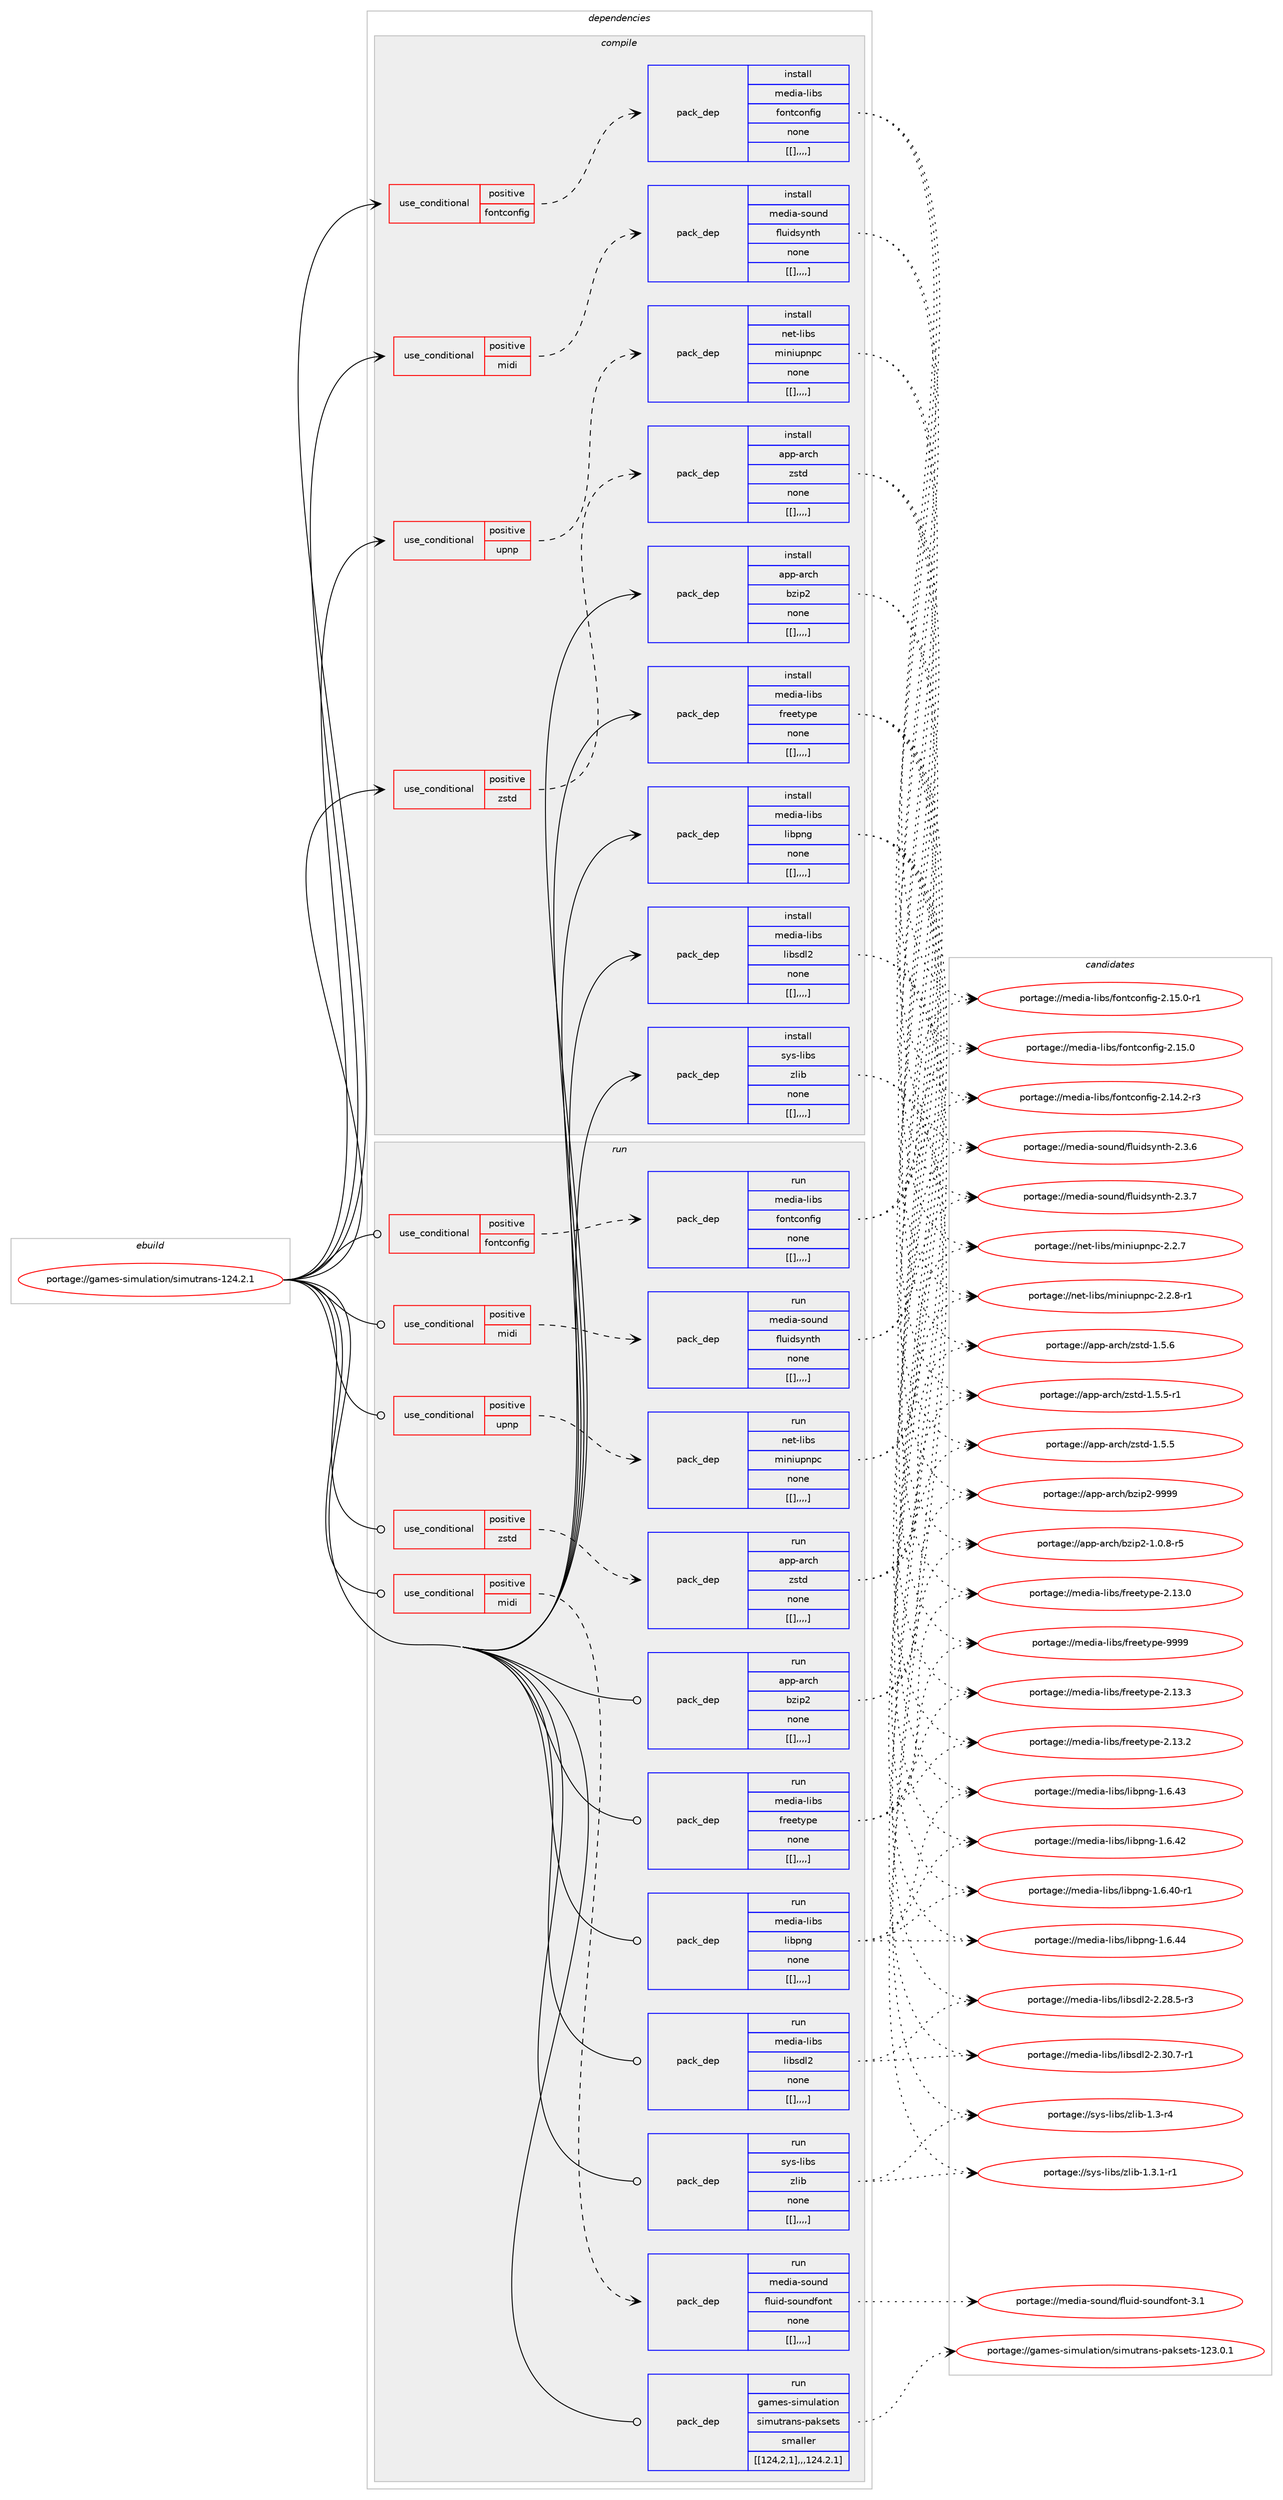 digraph prolog {

# *************
# Graph options
# *************

newrank=true;
concentrate=true;
compound=true;
graph [rankdir=LR,fontname=Helvetica,fontsize=10,ranksep=1.5];#, ranksep=2.5, nodesep=0.2];
edge  [arrowhead=vee];
node  [fontname=Helvetica,fontsize=10];

# **********
# The ebuild
# **********

subgraph cluster_leftcol {
color=gray;
label=<<i>ebuild</i>>;
id [label="portage://games-simulation/simutrans-124.2.1", color=red, width=4, href="../games-simulation/simutrans-124.2.1.svg"];
}

# ****************
# The dependencies
# ****************

subgraph cluster_midcol {
color=gray;
label=<<i>dependencies</i>>;
subgraph cluster_compile {
fillcolor="#eeeeee";
style=filled;
label=<<i>compile</i>>;
subgraph cond69311 {
dependency245577 [label=<<TABLE BORDER="0" CELLBORDER="1" CELLSPACING="0" CELLPADDING="4"><TR><TD ROWSPAN="3" CELLPADDING="10">use_conditional</TD></TR><TR><TD>positive</TD></TR><TR><TD>fontconfig</TD></TR></TABLE>>, shape=none, color=red];
subgraph pack174649 {
dependency245594 [label=<<TABLE BORDER="0" CELLBORDER="1" CELLSPACING="0" CELLPADDING="4" WIDTH="220"><TR><TD ROWSPAN="6" CELLPADDING="30">pack_dep</TD></TR><TR><TD WIDTH="110">install</TD></TR><TR><TD>media-libs</TD></TR><TR><TD>fontconfig</TD></TR><TR><TD>none</TD></TR><TR><TD>[[],,,,]</TD></TR></TABLE>>, shape=none, color=blue];
}
dependency245577:e -> dependency245594:w [weight=20,style="dashed",arrowhead="vee"];
}
id:e -> dependency245577:w [weight=20,style="solid",arrowhead="vee"];
subgraph cond69337 {
dependency245613 [label=<<TABLE BORDER="0" CELLBORDER="1" CELLSPACING="0" CELLPADDING="4"><TR><TD ROWSPAN="3" CELLPADDING="10">use_conditional</TD></TR><TR><TD>positive</TD></TR><TR><TD>midi</TD></TR></TABLE>>, shape=none, color=red];
subgraph pack174663 {
dependency245618 [label=<<TABLE BORDER="0" CELLBORDER="1" CELLSPACING="0" CELLPADDING="4" WIDTH="220"><TR><TD ROWSPAN="6" CELLPADDING="30">pack_dep</TD></TR><TR><TD WIDTH="110">install</TD></TR><TR><TD>media-sound</TD></TR><TR><TD>fluidsynth</TD></TR><TR><TD>none</TD></TR><TR><TD>[[],,,,]</TD></TR></TABLE>>, shape=none, color=blue];
}
dependency245613:e -> dependency245618:w [weight=20,style="dashed",arrowhead="vee"];
}
id:e -> dependency245613:w [weight=20,style="solid",arrowhead="vee"];
subgraph cond69344 {
dependency245636 [label=<<TABLE BORDER="0" CELLBORDER="1" CELLSPACING="0" CELLPADDING="4"><TR><TD ROWSPAN="3" CELLPADDING="10">use_conditional</TD></TR><TR><TD>positive</TD></TR><TR><TD>upnp</TD></TR></TABLE>>, shape=none, color=red];
subgraph pack174700 {
dependency245674 [label=<<TABLE BORDER="0" CELLBORDER="1" CELLSPACING="0" CELLPADDING="4" WIDTH="220"><TR><TD ROWSPAN="6" CELLPADDING="30">pack_dep</TD></TR><TR><TD WIDTH="110">install</TD></TR><TR><TD>net-libs</TD></TR><TR><TD>miniupnpc</TD></TR><TR><TD>none</TD></TR><TR><TD>[[],,,,]</TD></TR></TABLE>>, shape=none, color=blue];
}
dependency245636:e -> dependency245674:w [weight=20,style="dashed",arrowhead="vee"];
}
id:e -> dependency245636:w [weight=20,style="solid",arrowhead="vee"];
subgraph cond69363 {
dependency245708 [label=<<TABLE BORDER="0" CELLBORDER="1" CELLSPACING="0" CELLPADDING="4"><TR><TD ROWSPAN="3" CELLPADDING="10">use_conditional</TD></TR><TR><TD>positive</TD></TR><TR><TD>zstd</TD></TR></TABLE>>, shape=none, color=red];
subgraph pack174750 {
dependency245727 [label=<<TABLE BORDER="0" CELLBORDER="1" CELLSPACING="0" CELLPADDING="4" WIDTH="220"><TR><TD ROWSPAN="6" CELLPADDING="30">pack_dep</TD></TR><TR><TD WIDTH="110">install</TD></TR><TR><TD>app-arch</TD></TR><TR><TD>zstd</TD></TR><TR><TD>none</TD></TR><TR><TD>[[],,,,]</TD></TR></TABLE>>, shape=none, color=blue];
}
dependency245708:e -> dependency245727:w [weight=20,style="dashed",arrowhead="vee"];
}
id:e -> dependency245708:w [weight=20,style="solid",arrowhead="vee"];
subgraph pack174765 {
dependency245748 [label=<<TABLE BORDER="0" CELLBORDER="1" CELLSPACING="0" CELLPADDING="4" WIDTH="220"><TR><TD ROWSPAN="6" CELLPADDING="30">pack_dep</TD></TR><TR><TD WIDTH="110">install</TD></TR><TR><TD>app-arch</TD></TR><TR><TD>bzip2</TD></TR><TR><TD>none</TD></TR><TR><TD>[[],,,,]</TD></TR></TABLE>>, shape=none, color=blue];
}
id:e -> dependency245748:w [weight=20,style="solid",arrowhead="vee"];
subgraph pack174769 {
dependency245769 [label=<<TABLE BORDER="0" CELLBORDER="1" CELLSPACING="0" CELLPADDING="4" WIDTH="220"><TR><TD ROWSPAN="6" CELLPADDING="30">pack_dep</TD></TR><TR><TD WIDTH="110">install</TD></TR><TR><TD>media-libs</TD></TR><TR><TD>freetype</TD></TR><TR><TD>none</TD></TR><TR><TD>[[],,,,]</TD></TR></TABLE>>, shape=none, color=blue];
}
id:e -> dependency245769:w [weight=20,style="solid",arrowhead="vee"];
subgraph pack174803 {
dependency245793 [label=<<TABLE BORDER="0" CELLBORDER="1" CELLSPACING="0" CELLPADDING="4" WIDTH="220"><TR><TD ROWSPAN="6" CELLPADDING="30">pack_dep</TD></TR><TR><TD WIDTH="110">install</TD></TR><TR><TD>media-libs</TD></TR><TR><TD>libpng</TD></TR><TR><TD>none</TD></TR><TR><TD>[[],,,,]</TD></TR></TABLE>>, shape=none, color=blue];
}
id:e -> dependency245793:w [weight=20,style="solid",arrowhead="vee"];
subgraph pack174804 {
dependency245817 [label=<<TABLE BORDER="0" CELLBORDER="1" CELLSPACING="0" CELLPADDING="4" WIDTH="220"><TR><TD ROWSPAN="6" CELLPADDING="30">pack_dep</TD></TR><TR><TD WIDTH="110">install</TD></TR><TR><TD>media-libs</TD></TR><TR><TD>libsdl2</TD></TR><TR><TD>none</TD></TR><TR><TD>[[],,,,]</TD></TR></TABLE>>, shape=none, color=blue];
}
id:e -> dependency245817:w [weight=20,style="solid",arrowhead="vee"];
subgraph pack174835 {
dependency245903 [label=<<TABLE BORDER="0" CELLBORDER="1" CELLSPACING="0" CELLPADDING="4" WIDTH="220"><TR><TD ROWSPAN="6" CELLPADDING="30">pack_dep</TD></TR><TR><TD WIDTH="110">install</TD></TR><TR><TD>sys-libs</TD></TR><TR><TD>zlib</TD></TR><TR><TD>none</TD></TR><TR><TD>[[],,,,]</TD></TR></TABLE>>, shape=none, color=blue];
}
id:e -> dependency245903:w [weight=20,style="solid",arrowhead="vee"];
}
subgraph cluster_compileandrun {
fillcolor="#eeeeee";
style=filled;
label=<<i>compile and run</i>>;
}
subgraph cluster_run {
fillcolor="#eeeeee";
style=filled;
label=<<i>run</i>>;
subgraph cond69416 {
dependency245998 [label=<<TABLE BORDER="0" CELLBORDER="1" CELLSPACING="0" CELLPADDING="4"><TR><TD ROWSPAN="3" CELLPADDING="10">use_conditional</TD></TR><TR><TD>positive</TD></TR><TR><TD>fontconfig</TD></TR></TABLE>>, shape=none, color=red];
subgraph pack174976 {
dependency246029 [label=<<TABLE BORDER="0" CELLBORDER="1" CELLSPACING="0" CELLPADDING="4" WIDTH="220"><TR><TD ROWSPAN="6" CELLPADDING="30">pack_dep</TD></TR><TR><TD WIDTH="110">run</TD></TR><TR><TD>media-libs</TD></TR><TR><TD>fontconfig</TD></TR><TR><TD>none</TD></TR><TR><TD>[[],,,,]</TD></TR></TABLE>>, shape=none, color=blue];
}
dependency245998:e -> dependency246029:w [weight=20,style="dashed",arrowhead="vee"];
}
id:e -> dependency245998:w [weight=20,style="solid",arrowhead="odot"];
subgraph cond69439 {
dependency246070 [label=<<TABLE BORDER="0" CELLBORDER="1" CELLSPACING="0" CELLPADDING="4"><TR><TD ROWSPAN="3" CELLPADDING="10">use_conditional</TD></TR><TR><TD>positive</TD></TR><TR><TD>midi</TD></TR></TABLE>>, shape=none, color=red];
subgraph pack175050 {
dependency246137 [label=<<TABLE BORDER="0" CELLBORDER="1" CELLSPACING="0" CELLPADDING="4" WIDTH="220"><TR><TD ROWSPAN="6" CELLPADDING="30">pack_dep</TD></TR><TR><TD WIDTH="110">run</TD></TR><TR><TD>media-sound</TD></TR><TR><TD>fluid-soundfont</TD></TR><TR><TD>none</TD></TR><TR><TD>[[],,,,]</TD></TR></TABLE>>, shape=none, color=blue];
}
dependency246070:e -> dependency246137:w [weight=20,style="dashed",arrowhead="vee"];
}
id:e -> dependency246070:w [weight=20,style="solid",arrowhead="odot"];
subgraph cond69462 {
dependency246165 [label=<<TABLE BORDER="0" CELLBORDER="1" CELLSPACING="0" CELLPADDING="4"><TR><TD ROWSPAN="3" CELLPADDING="10">use_conditional</TD></TR><TR><TD>positive</TD></TR><TR><TD>midi</TD></TR></TABLE>>, shape=none, color=red];
subgraph pack175116 {
dependency246226 [label=<<TABLE BORDER="0" CELLBORDER="1" CELLSPACING="0" CELLPADDING="4" WIDTH="220"><TR><TD ROWSPAN="6" CELLPADDING="30">pack_dep</TD></TR><TR><TD WIDTH="110">run</TD></TR><TR><TD>media-sound</TD></TR><TR><TD>fluidsynth</TD></TR><TR><TD>none</TD></TR><TR><TD>[[],,,,]</TD></TR></TABLE>>, shape=none, color=blue];
}
dependency246165:e -> dependency246226:w [weight=20,style="dashed",arrowhead="vee"];
}
id:e -> dependency246165:w [weight=20,style="solid",arrowhead="odot"];
subgraph cond69485 {
dependency246298 [label=<<TABLE BORDER="0" CELLBORDER="1" CELLSPACING="0" CELLPADDING="4"><TR><TD ROWSPAN="3" CELLPADDING="10">use_conditional</TD></TR><TR><TD>positive</TD></TR><TR><TD>upnp</TD></TR></TABLE>>, shape=none, color=red];
subgraph pack175214 {
dependency246335 [label=<<TABLE BORDER="0" CELLBORDER="1" CELLSPACING="0" CELLPADDING="4" WIDTH="220"><TR><TD ROWSPAN="6" CELLPADDING="30">pack_dep</TD></TR><TR><TD WIDTH="110">run</TD></TR><TR><TD>net-libs</TD></TR><TR><TD>miniupnpc</TD></TR><TR><TD>none</TD></TR><TR><TD>[[],,,,]</TD></TR></TABLE>>, shape=none, color=blue];
}
dependency246298:e -> dependency246335:w [weight=20,style="dashed",arrowhead="vee"];
}
id:e -> dependency246298:w [weight=20,style="solid",arrowhead="odot"];
subgraph cond69491 {
dependency246343 [label=<<TABLE BORDER="0" CELLBORDER="1" CELLSPACING="0" CELLPADDING="4"><TR><TD ROWSPAN="3" CELLPADDING="10">use_conditional</TD></TR><TR><TD>positive</TD></TR><TR><TD>zstd</TD></TR></TABLE>>, shape=none, color=red];
subgraph pack175245 {
dependency246345 [label=<<TABLE BORDER="0" CELLBORDER="1" CELLSPACING="0" CELLPADDING="4" WIDTH="220"><TR><TD ROWSPAN="6" CELLPADDING="30">pack_dep</TD></TR><TR><TD WIDTH="110">run</TD></TR><TR><TD>app-arch</TD></TR><TR><TD>zstd</TD></TR><TR><TD>none</TD></TR><TR><TD>[[],,,,]</TD></TR></TABLE>>, shape=none, color=blue];
}
dependency246343:e -> dependency246345:w [weight=20,style="dashed",arrowhead="vee"];
}
id:e -> dependency246343:w [weight=20,style="solid",arrowhead="odot"];
subgraph pack175267 {
dependency246384 [label=<<TABLE BORDER="0" CELLBORDER="1" CELLSPACING="0" CELLPADDING="4" WIDTH="220"><TR><TD ROWSPAN="6" CELLPADDING="30">pack_dep</TD></TR><TR><TD WIDTH="110">run</TD></TR><TR><TD>app-arch</TD></TR><TR><TD>bzip2</TD></TR><TR><TD>none</TD></TR><TR><TD>[[],,,,]</TD></TR></TABLE>>, shape=none, color=blue];
}
id:e -> dependency246384:w [weight=20,style="solid",arrowhead="odot"];
subgraph pack175303 {
dependency246425 [label=<<TABLE BORDER="0" CELLBORDER="1" CELLSPACING="0" CELLPADDING="4" WIDTH="220"><TR><TD ROWSPAN="6" CELLPADDING="30">pack_dep</TD></TR><TR><TD WIDTH="110">run</TD></TR><TR><TD>media-libs</TD></TR><TR><TD>freetype</TD></TR><TR><TD>none</TD></TR><TR><TD>[[],,,,]</TD></TR></TABLE>>, shape=none, color=blue];
}
id:e -> dependency246425:w [weight=20,style="solid",arrowhead="odot"];
subgraph pack175319 {
dependency246428 [label=<<TABLE BORDER="0" CELLBORDER="1" CELLSPACING="0" CELLPADDING="4" WIDTH="220"><TR><TD ROWSPAN="6" CELLPADDING="30">pack_dep</TD></TR><TR><TD WIDTH="110">run</TD></TR><TR><TD>media-libs</TD></TR><TR><TD>libpng</TD></TR><TR><TD>none</TD></TR><TR><TD>[[],,,,]</TD></TR></TABLE>>, shape=none, color=blue];
}
id:e -> dependency246428:w [weight=20,style="solid",arrowhead="odot"];
subgraph pack175334 {
dependency246507 [label=<<TABLE BORDER="0" CELLBORDER="1" CELLSPACING="0" CELLPADDING="4" WIDTH="220"><TR><TD ROWSPAN="6" CELLPADDING="30">pack_dep</TD></TR><TR><TD WIDTH="110">run</TD></TR><TR><TD>media-libs</TD></TR><TR><TD>libsdl2</TD></TR><TR><TD>none</TD></TR><TR><TD>[[],,,,]</TD></TR></TABLE>>, shape=none, color=blue];
}
id:e -> dependency246507:w [weight=20,style="solid",arrowhead="odot"];
subgraph pack175394 {
dependency246544 [label=<<TABLE BORDER="0" CELLBORDER="1" CELLSPACING="0" CELLPADDING="4" WIDTH="220"><TR><TD ROWSPAN="6" CELLPADDING="30">pack_dep</TD></TR><TR><TD WIDTH="110">run</TD></TR><TR><TD>sys-libs</TD></TR><TR><TD>zlib</TD></TR><TR><TD>none</TD></TR><TR><TD>[[],,,,]</TD></TR></TABLE>>, shape=none, color=blue];
}
id:e -> dependency246544:w [weight=20,style="solid",arrowhead="odot"];
subgraph pack175406 {
dependency246546 [label=<<TABLE BORDER="0" CELLBORDER="1" CELLSPACING="0" CELLPADDING="4" WIDTH="220"><TR><TD ROWSPAN="6" CELLPADDING="30">pack_dep</TD></TR><TR><TD WIDTH="110">run</TD></TR><TR><TD>games-simulation</TD></TR><TR><TD>simutrans-paksets</TD></TR><TR><TD>smaller</TD></TR><TR><TD>[[124,2,1],,,124.2.1]</TD></TR></TABLE>>, shape=none, color=blue];
}
id:e -> dependency246546:w [weight=20,style="solid",arrowhead="odot"];
}
}

# **************
# The candidates
# **************

subgraph cluster_choices {
rank=same;
color=gray;
label=<<i>candidates</i>>;

subgraph choice174733 {
color=black;
nodesep=1;
choice1091011001059745108105981154710211111011699111110102105103455046495346484511449 [label="portage://media-libs/fontconfig-2.15.0-r1", color=red, width=4,href="../media-libs/fontconfig-2.15.0-r1.svg"];
choice109101100105974510810598115471021111101169911111010210510345504649534648 [label="portage://media-libs/fontconfig-2.15.0", color=red, width=4,href="../media-libs/fontconfig-2.15.0.svg"];
choice1091011001059745108105981154710211111011699111110102105103455046495246504511451 [label="portage://media-libs/fontconfig-2.14.2-r3", color=red, width=4,href="../media-libs/fontconfig-2.14.2-r3.svg"];
dependency245594:e -> choice1091011001059745108105981154710211111011699111110102105103455046495346484511449:w [style=dotted,weight="100"];
dependency245594:e -> choice109101100105974510810598115471021111101169911111010210510345504649534648:w [style=dotted,weight="100"];
dependency245594:e -> choice1091011001059745108105981154710211111011699111110102105103455046495246504511451:w [style=dotted,weight="100"];
}
subgraph choice174738 {
color=black;
nodesep=1;
choice109101100105974511511111711010047102108117105100115121110116104455046514655 [label="portage://media-sound/fluidsynth-2.3.7", color=red, width=4,href="../media-sound/fluidsynth-2.3.7.svg"];
choice109101100105974511511111711010047102108117105100115121110116104455046514654 [label="portage://media-sound/fluidsynth-2.3.6", color=red, width=4,href="../media-sound/fluidsynth-2.3.6.svg"];
dependency245618:e -> choice109101100105974511511111711010047102108117105100115121110116104455046514655:w [style=dotted,weight="100"];
dependency245618:e -> choice109101100105974511511111711010047102108117105100115121110116104455046514654:w [style=dotted,weight="100"];
}
subgraph choice174741 {
color=black;
nodesep=1;
choice110101116451081059811547109105110105117112110112994550465046564511449 [label="portage://net-libs/miniupnpc-2.2.8-r1", color=red, width=4,href="../net-libs/miniupnpc-2.2.8-r1.svg"];
choice11010111645108105981154710910511010511711211011299455046504655 [label="portage://net-libs/miniupnpc-2.2.7", color=red, width=4,href="../net-libs/miniupnpc-2.2.7.svg"];
dependency245674:e -> choice110101116451081059811547109105110105117112110112994550465046564511449:w [style=dotted,weight="100"];
dependency245674:e -> choice11010111645108105981154710910511010511711211011299455046504655:w [style=dotted,weight="100"];
}
subgraph choice174766 {
color=black;
nodesep=1;
choice9711211245971149910447122115116100454946534654 [label="portage://app-arch/zstd-1.5.6", color=red, width=4,href="../app-arch/zstd-1.5.6.svg"];
choice97112112459711499104471221151161004549465346534511449 [label="portage://app-arch/zstd-1.5.5-r1", color=red, width=4,href="../app-arch/zstd-1.5.5-r1.svg"];
choice9711211245971149910447122115116100454946534653 [label="portage://app-arch/zstd-1.5.5", color=red, width=4,href="../app-arch/zstd-1.5.5.svg"];
dependency245727:e -> choice9711211245971149910447122115116100454946534654:w [style=dotted,weight="100"];
dependency245727:e -> choice97112112459711499104471221151161004549465346534511449:w [style=dotted,weight="100"];
dependency245727:e -> choice9711211245971149910447122115116100454946534653:w [style=dotted,weight="100"];
}
subgraph choice174768 {
color=black;
nodesep=1;
choice971121124597114991044798122105112504557575757 [label="portage://app-arch/bzip2-9999", color=red, width=4,href="../app-arch/bzip2-9999.svg"];
choice971121124597114991044798122105112504549464846564511453 [label="portage://app-arch/bzip2-1.0.8-r5", color=red, width=4,href="../app-arch/bzip2-1.0.8-r5.svg"];
dependency245748:e -> choice971121124597114991044798122105112504557575757:w [style=dotted,weight="100"];
dependency245748:e -> choice971121124597114991044798122105112504549464846564511453:w [style=dotted,weight="100"];
}
subgraph choice174770 {
color=black;
nodesep=1;
choice109101100105974510810598115471021141011011161211121014557575757 [label="portage://media-libs/freetype-9999", color=red, width=4,href="../media-libs/freetype-9999.svg"];
choice1091011001059745108105981154710211410110111612111210145504649514651 [label="portage://media-libs/freetype-2.13.3", color=red, width=4,href="../media-libs/freetype-2.13.3.svg"];
choice1091011001059745108105981154710211410110111612111210145504649514650 [label="portage://media-libs/freetype-2.13.2", color=red, width=4,href="../media-libs/freetype-2.13.2.svg"];
choice1091011001059745108105981154710211410110111612111210145504649514648 [label="portage://media-libs/freetype-2.13.0", color=red, width=4,href="../media-libs/freetype-2.13.0.svg"];
dependency245769:e -> choice109101100105974510810598115471021141011011161211121014557575757:w [style=dotted,weight="100"];
dependency245769:e -> choice1091011001059745108105981154710211410110111612111210145504649514651:w [style=dotted,weight="100"];
dependency245769:e -> choice1091011001059745108105981154710211410110111612111210145504649514650:w [style=dotted,weight="100"];
dependency245769:e -> choice1091011001059745108105981154710211410110111612111210145504649514648:w [style=dotted,weight="100"];
}
subgraph choice174838 {
color=black;
nodesep=1;
choice109101100105974510810598115471081059811211010345494654465252 [label="portage://media-libs/libpng-1.6.44", color=red, width=4,href="../media-libs/libpng-1.6.44.svg"];
choice109101100105974510810598115471081059811211010345494654465251 [label="portage://media-libs/libpng-1.6.43", color=red, width=4,href="../media-libs/libpng-1.6.43.svg"];
choice109101100105974510810598115471081059811211010345494654465250 [label="portage://media-libs/libpng-1.6.42", color=red, width=4,href="../media-libs/libpng-1.6.42.svg"];
choice1091011001059745108105981154710810598112110103454946544652484511449 [label="portage://media-libs/libpng-1.6.40-r1", color=red, width=4,href="../media-libs/libpng-1.6.40-r1.svg"];
dependency245793:e -> choice109101100105974510810598115471081059811211010345494654465252:w [style=dotted,weight="100"];
dependency245793:e -> choice109101100105974510810598115471081059811211010345494654465251:w [style=dotted,weight="100"];
dependency245793:e -> choice109101100105974510810598115471081059811211010345494654465250:w [style=dotted,weight="100"];
dependency245793:e -> choice1091011001059745108105981154710810598112110103454946544652484511449:w [style=dotted,weight="100"];
}
subgraph choice174863 {
color=black;
nodesep=1;
choice109101100105974510810598115471081059811510010850455046514846554511449 [label="portage://media-libs/libsdl2-2.30.7-r1", color=red, width=4,href="../media-libs/libsdl2-2.30.7-r1.svg"];
choice109101100105974510810598115471081059811510010850455046505646534511451 [label="portage://media-libs/libsdl2-2.28.5-r3", color=red, width=4,href="../media-libs/libsdl2-2.28.5-r3.svg"];
dependency245817:e -> choice109101100105974510810598115471081059811510010850455046514846554511449:w [style=dotted,weight="100"];
dependency245817:e -> choice109101100105974510810598115471081059811510010850455046505646534511451:w [style=dotted,weight="100"];
}
subgraph choice174866 {
color=black;
nodesep=1;
choice115121115451081059811547122108105984549465146494511449 [label="portage://sys-libs/zlib-1.3.1-r1", color=red, width=4,href="../sys-libs/zlib-1.3.1-r1.svg"];
choice11512111545108105981154712210810598454946514511452 [label="portage://sys-libs/zlib-1.3-r4", color=red, width=4,href="../sys-libs/zlib-1.3-r4.svg"];
dependency245903:e -> choice115121115451081059811547122108105984549465146494511449:w [style=dotted,weight="100"];
dependency245903:e -> choice11512111545108105981154712210810598454946514511452:w [style=dotted,weight="100"];
}
subgraph choice174893 {
color=black;
nodesep=1;
choice1091011001059745108105981154710211111011699111110102105103455046495346484511449 [label="portage://media-libs/fontconfig-2.15.0-r1", color=red, width=4,href="../media-libs/fontconfig-2.15.0-r1.svg"];
choice109101100105974510810598115471021111101169911111010210510345504649534648 [label="portage://media-libs/fontconfig-2.15.0", color=red, width=4,href="../media-libs/fontconfig-2.15.0.svg"];
choice1091011001059745108105981154710211111011699111110102105103455046495246504511451 [label="portage://media-libs/fontconfig-2.14.2-r3", color=red, width=4,href="../media-libs/fontconfig-2.14.2-r3.svg"];
dependency246029:e -> choice1091011001059745108105981154710211111011699111110102105103455046495346484511449:w [style=dotted,weight="100"];
dependency246029:e -> choice109101100105974510810598115471021111101169911111010210510345504649534648:w [style=dotted,weight="100"];
dependency246029:e -> choice1091011001059745108105981154710211111011699111110102105103455046495246504511451:w [style=dotted,weight="100"];
}
subgraph choice174899 {
color=black;
nodesep=1;
choice1091011001059745115111117110100471021081171051004511511111711010010211111011645514649 [label="portage://media-sound/fluid-soundfont-3.1", color=red, width=4,href="../media-sound/fluid-soundfont-3.1.svg"];
dependency246137:e -> choice1091011001059745115111117110100471021081171051004511511111711010010211111011645514649:w [style=dotted,weight="100"];
}
subgraph choice174936 {
color=black;
nodesep=1;
choice109101100105974511511111711010047102108117105100115121110116104455046514655 [label="portage://media-sound/fluidsynth-2.3.7", color=red, width=4,href="../media-sound/fluidsynth-2.3.7.svg"];
choice109101100105974511511111711010047102108117105100115121110116104455046514654 [label="portage://media-sound/fluidsynth-2.3.6", color=red, width=4,href="../media-sound/fluidsynth-2.3.6.svg"];
dependency246226:e -> choice109101100105974511511111711010047102108117105100115121110116104455046514655:w [style=dotted,weight="100"];
dependency246226:e -> choice109101100105974511511111711010047102108117105100115121110116104455046514654:w [style=dotted,weight="100"];
}
subgraph choice174942 {
color=black;
nodesep=1;
choice110101116451081059811547109105110105117112110112994550465046564511449 [label="portage://net-libs/miniupnpc-2.2.8-r1", color=red, width=4,href="../net-libs/miniupnpc-2.2.8-r1.svg"];
choice11010111645108105981154710910511010511711211011299455046504655 [label="portage://net-libs/miniupnpc-2.2.7", color=red, width=4,href="../net-libs/miniupnpc-2.2.7.svg"];
dependency246335:e -> choice110101116451081059811547109105110105117112110112994550465046564511449:w [style=dotted,weight="100"];
dependency246335:e -> choice11010111645108105981154710910511010511711211011299455046504655:w [style=dotted,weight="100"];
}
subgraph choice174962 {
color=black;
nodesep=1;
choice9711211245971149910447122115116100454946534654 [label="portage://app-arch/zstd-1.5.6", color=red, width=4,href="../app-arch/zstd-1.5.6.svg"];
choice97112112459711499104471221151161004549465346534511449 [label="portage://app-arch/zstd-1.5.5-r1", color=red, width=4,href="../app-arch/zstd-1.5.5-r1.svg"];
choice9711211245971149910447122115116100454946534653 [label="portage://app-arch/zstd-1.5.5", color=red, width=4,href="../app-arch/zstd-1.5.5.svg"];
dependency246345:e -> choice9711211245971149910447122115116100454946534654:w [style=dotted,weight="100"];
dependency246345:e -> choice97112112459711499104471221151161004549465346534511449:w [style=dotted,weight="100"];
dependency246345:e -> choice9711211245971149910447122115116100454946534653:w [style=dotted,weight="100"];
}
subgraph choice174964 {
color=black;
nodesep=1;
choice971121124597114991044798122105112504557575757 [label="portage://app-arch/bzip2-9999", color=red, width=4,href="../app-arch/bzip2-9999.svg"];
choice971121124597114991044798122105112504549464846564511453 [label="portage://app-arch/bzip2-1.0.8-r5", color=red, width=4,href="../app-arch/bzip2-1.0.8-r5.svg"];
dependency246384:e -> choice971121124597114991044798122105112504557575757:w [style=dotted,weight="100"];
dependency246384:e -> choice971121124597114991044798122105112504549464846564511453:w [style=dotted,weight="100"];
}
subgraph choice175041 {
color=black;
nodesep=1;
choice109101100105974510810598115471021141011011161211121014557575757 [label="portage://media-libs/freetype-9999", color=red, width=4,href="../media-libs/freetype-9999.svg"];
choice1091011001059745108105981154710211410110111612111210145504649514651 [label="portage://media-libs/freetype-2.13.3", color=red, width=4,href="../media-libs/freetype-2.13.3.svg"];
choice1091011001059745108105981154710211410110111612111210145504649514650 [label="portage://media-libs/freetype-2.13.2", color=red, width=4,href="../media-libs/freetype-2.13.2.svg"];
choice1091011001059745108105981154710211410110111612111210145504649514648 [label="portage://media-libs/freetype-2.13.0", color=red, width=4,href="../media-libs/freetype-2.13.0.svg"];
dependency246425:e -> choice109101100105974510810598115471021141011011161211121014557575757:w [style=dotted,weight="100"];
dependency246425:e -> choice1091011001059745108105981154710211410110111612111210145504649514651:w [style=dotted,weight="100"];
dependency246425:e -> choice1091011001059745108105981154710211410110111612111210145504649514650:w [style=dotted,weight="100"];
dependency246425:e -> choice1091011001059745108105981154710211410110111612111210145504649514648:w [style=dotted,weight="100"];
}
subgraph choice175045 {
color=black;
nodesep=1;
choice109101100105974510810598115471081059811211010345494654465252 [label="portage://media-libs/libpng-1.6.44", color=red, width=4,href="../media-libs/libpng-1.6.44.svg"];
choice109101100105974510810598115471081059811211010345494654465251 [label="portage://media-libs/libpng-1.6.43", color=red, width=4,href="../media-libs/libpng-1.6.43.svg"];
choice109101100105974510810598115471081059811211010345494654465250 [label="portage://media-libs/libpng-1.6.42", color=red, width=4,href="../media-libs/libpng-1.6.42.svg"];
choice1091011001059745108105981154710810598112110103454946544652484511449 [label="portage://media-libs/libpng-1.6.40-r1", color=red, width=4,href="../media-libs/libpng-1.6.40-r1.svg"];
dependency246428:e -> choice109101100105974510810598115471081059811211010345494654465252:w [style=dotted,weight="100"];
dependency246428:e -> choice109101100105974510810598115471081059811211010345494654465251:w [style=dotted,weight="100"];
dependency246428:e -> choice109101100105974510810598115471081059811211010345494654465250:w [style=dotted,weight="100"];
dependency246428:e -> choice1091011001059745108105981154710810598112110103454946544652484511449:w [style=dotted,weight="100"];
}
subgraph choice175098 {
color=black;
nodesep=1;
choice109101100105974510810598115471081059811510010850455046514846554511449 [label="portage://media-libs/libsdl2-2.30.7-r1", color=red, width=4,href="../media-libs/libsdl2-2.30.7-r1.svg"];
choice109101100105974510810598115471081059811510010850455046505646534511451 [label="portage://media-libs/libsdl2-2.28.5-r3", color=red, width=4,href="../media-libs/libsdl2-2.28.5-r3.svg"];
dependency246507:e -> choice109101100105974510810598115471081059811510010850455046514846554511449:w [style=dotted,weight="100"];
dependency246507:e -> choice109101100105974510810598115471081059811510010850455046505646534511451:w [style=dotted,weight="100"];
}
subgraph choice175134 {
color=black;
nodesep=1;
choice115121115451081059811547122108105984549465146494511449 [label="portage://sys-libs/zlib-1.3.1-r1", color=red, width=4,href="../sys-libs/zlib-1.3.1-r1.svg"];
choice11512111545108105981154712210810598454946514511452 [label="portage://sys-libs/zlib-1.3-r4", color=red, width=4,href="../sys-libs/zlib-1.3-r4.svg"];
dependency246544:e -> choice115121115451081059811547122108105984549465146494511449:w [style=dotted,weight="100"];
dependency246544:e -> choice11512111545108105981154712210810598454946514511452:w [style=dotted,weight="100"];
}
subgraph choice175139 {
color=black;
nodesep=1;
choice103971091011154511510510911710897116105111110471151051091171161149711011545112971071151011161154549505146484649 [label="portage://games-simulation/simutrans-paksets-123.0.1", color=red, width=4,href="../games-simulation/simutrans-paksets-123.0.1.svg"];
dependency246546:e -> choice103971091011154511510510911710897116105111110471151051091171161149711011545112971071151011161154549505146484649:w [style=dotted,weight="100"];
}
}

}
